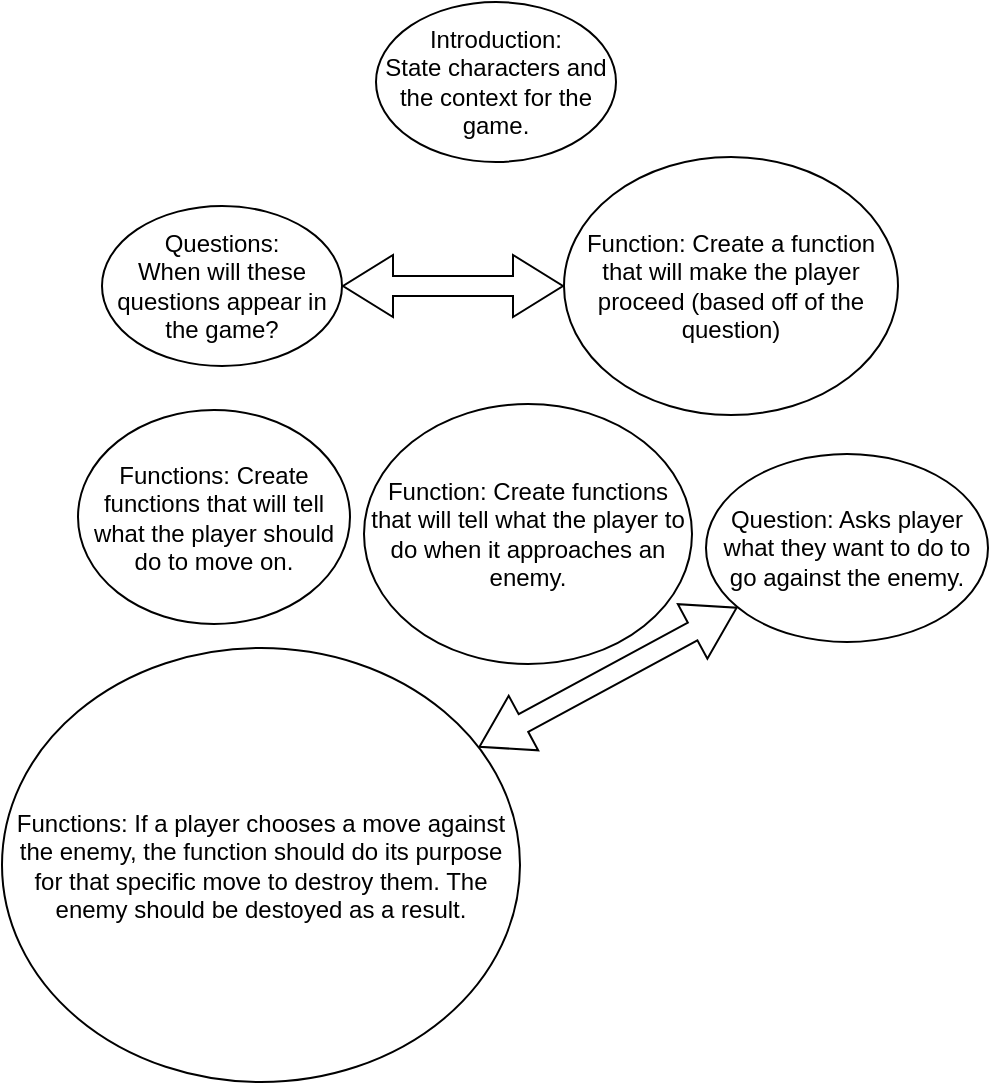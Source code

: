 <mxfile version="24.2.5" type="github">
  <diagram name="Page-1" id="dErNaBukrOiMtUj6MEag">
    <mxGraphModel dx="1079" dy="984" grid="0" gridSize="10" guides="1" tooltips="1" connect="1" arrows="1" fold="1" page="0" pageScale="1" pageWidth="850" pageHeight="1100" math="0" shadow="0">
      <root>
        <mxCell id="0" />
        <mxCell id="1" parent="0" />
        <mxCell id="qL7WfV4R3MjTwkQFkvYM-1" value="Introduction:&lt;div&gt;State characters and the context for the game.&lt;/div&gt;" style="ellipse;whiteSpace=wrap;html=1;" vertex="1" parent="1">
          <mxGeometry x="142" y="-83" width="120" height="80" as="geometry" />
        </mxCell>
        <mxCell id="qL7WfV4R3MjTwkQFkvYM-2" value="Questions:&lt;div&gt;When will these questions appear in the game?&lt;/div&gt;" style="ellipse;whiteSpace=wrap;html=1;" vertex="1" parent="1">
          <mxGeometry x="5" y="19" width="120" height="80" as="geometry" />
        </mxCell>
        <mxCell id="qL7WfV4R3MjTwkQFkvYM-3" value="Function: Create a function that will make the player proceed (based off of the question)" style="ellipse;whiteSpace=wrap;html=1;" vertex="1" parent="1">
          <mxGeometry x="236" y="-5.5" width="167" height="129" as="geometry" />
        </mxCell>
        <mxCell id="qL7WfV4R3MjTwkQFkvYM-4" value="" style="shape=flexArrow;endArrow=classic;startArrow=classic;html=1;rounded=0;fontSize=12;startSize=8;endSize=8;curved=1;entryX=0;entryY=0.5;entryDx=0;entryDy=0;exitX=1;exitY=0.5;exitDx=0;exitDy=0;" edge="1" parent="1" source="qL7WfV4R3MjTwkQFkvYM-2" target="qL7WfV4R3MjTwkQFkvYM-3">
          <mxGeometry width="100" height="100" relative="1" as="geometry">
            <mxPoint x="130" y="58" as="sourcePoint" />
            <mxPoint x="290" y="47" as="targetPoint" />
          </mxGeometry>
        </mxCell>
        <mxCell id="qL7WfV4R3MjTwkQFkvYM-5" value="Functions: Create functions that will tell what the player should do to move on." style="ellipse;whiteSpace=wrap;html=1;" vertex="1" parent="1">
          <mxGeometry x="-7" y="121" width="136" height="107" as="geometry" />
        </mxCell>
        <mxCell id="qL7WfV4R3MjTwkQFkvYM-6" value="Function: Create functions that will tell what the player to do when it approaches an enemy." style="ellipse;whiteSpace=wrap;html=1;" vertex="1" parent="1">
          <mxGeometry x="136" y="118" width="164" height="130" as="geometry" />
        </mxCell>
        <mxCell id="qL7WfV4R3MjTwkQFkvYM-7" value="Question: Asks player what they want to do to go against the enemy." style="ellipse;whiteSpace=wrap;html=1;" vertex="1" parent="1">
          <mxGeometry x="307" y="143" width="141" height="94" as="geometry" />
        </mxCell>
        <mxCell id="qL7WfV4R3MjTwkQFkvYM-8" value="" style="shape=flexArrow;endArrow=classic;startArrow=classic;html=1;rounded=0;fontSize=12;startSize=8;endSize=8;curved=1;" edge="1" parent="1" source="qL7WfV4R3MjTwkQFkvYM-7" target="qL7WfV4R3MjTwkQFkvYM-9">
          <mxGeometry width="100" height="100" relative="1" as="geometry">
            <mxPoint x="283" y="284" as="sourcePoint" />
            <mxPoint x="387" y="240" as="targetPoint" />
          </mxGeometry>
        </mxCell>
        <mxCell id="qL7WfV4R3MjTwkQFkvYM-9" value="Functions: If a player chooses a move against the enemy, the function should do its purpose for that specific move to destroy them. The enemy should be destoyed as a result." style="ellipse;whiteSpace=wrap;html=1;" vertex="1" parent="1">
          <mxGeometry x="-45" y="240" width="259" height="217" as="geometry" />
        </mxCell>
      </root>
    </mxGraphModel>
  </diagram>
</mxfile>
